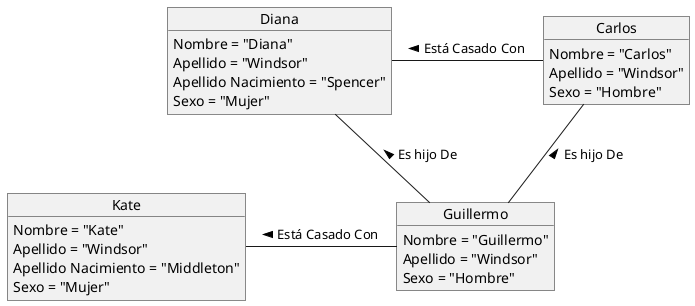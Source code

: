 @startuml
Object Kate
Kate : Nombre = "Kate"
Kate : Apellido = "Windsor"
Kate : Apellido Nacimiento = "Middleton"
Kate : Sexo = "Mujer"

Object Guillermo
Guillermo : Nombre = "Guillermo"
Guillermo : Apellido = "Windsor"
Guillermo : Sexo = "Hombre"

Object Diana
Diana : Nombre = "Diana"
Diana : Apellido = "Windsor"
Diana : Apellido Nacimiento = "Spencer"
Diana : Sexo = "Mujer"

Object Carlos
Carlos : Nombre = "Carlos"
Carlos : Apellido = "Windsor"
Carlos : Sexo = "Hombre"

Kate - Guillermo : Está Casado Con <
Diana - Guillermo : < Es hijo De
Diana - Carlos : Está Casado Con <
Carlos -- Guillermo : < Es hijo De
@enduml